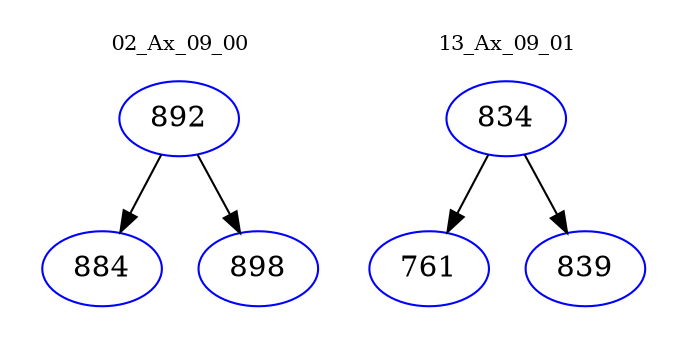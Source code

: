 digraph{
subgraph cluster_0 {
color = white
label = "02_Ax_09_00";
fontsize=10;
T0_892 [label="892", color="blue"]
T0_892 -> T0_884 [color="black"]
T0_884 [label="884", color="blue"]
T0_892 -> T0_898 [color="black"]
T0_898 [label="898", color="blue"]
}
subgraph cluster_1 {
color = white
label = "13_Ax_09_01";
fontsize=10;
T1_834 [label="834", color="blue"]
T1_834 -> T1_761 [color="black"]
T1_761 [label="761", color="blue"]
T1_834 -> T1_839 [color="black"]
T1_839 [label="839", color="blue"]
}
}
